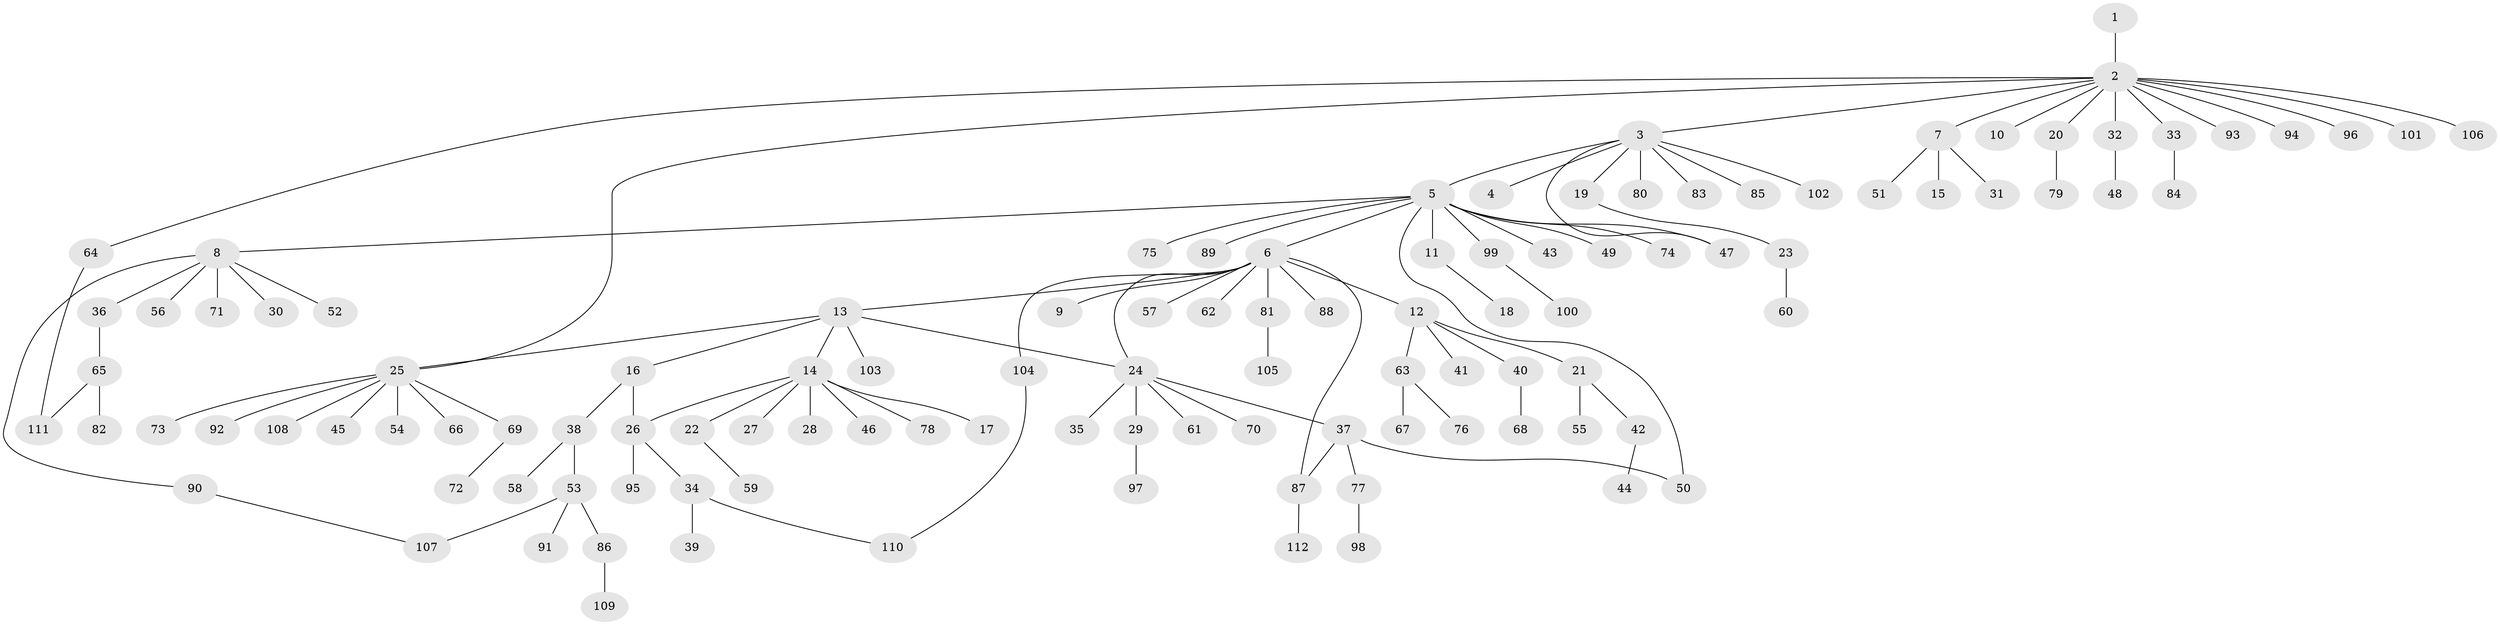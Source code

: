 // coarse degree distribution, {1: 0.6607142857142857, 14: 0.03571428571428571, 8: 0.03571428571428571, 7: 0.017857142857142856, 5: 0.017857142857142856, 2: 0.17857142857142858, 4: 0.03571428571428571, 3: 0.017857142857142856}
// Generated by graph-tools (version 1.1) at 2025/18/03/04/25 18:18:06]
// undirected, 112 vertices, 120 edges
graph export_dot {
graph [start="1"]
  node [color=gray90,style=filled];
  1;
  2;
  3;
  4;
  5;
  6;
  7;
  8;
  9;
  10;
  11;
  12;
  13;
  14;
  15;
  16;
  17;
  18;
  19;
  20;
  21;
  22;
  23;
  24;
  25;
  26;
  27;
  28;
  29;
  30;
  31;
  32;
  33;
  34;
  35;
  36;
  37;
  38;
  39;
  40;
  41;
  42;
  43;
  44;
  45;
  46;
  47;
  48;
  49;
  50;
  51;
  52;
  53;
  54;
  55;
  56;
  57;
  58;
  59;
  60;
  61;
  62;
  63;
  64;
  65;
  66;
  67;
  68;
  69;
  70;
  71;
  72;
  73;
  74;
  75;
  76;
  77;
  78;
  79;
  80;
  81;
  82;
  83;
  84;
  85;
  86;
  87;
  88;
  89;
  90;
  91;
  92;
  93;
  94;
  95;
  96;
  97;
  98;
  99;
  100;
  101;
  102;
  103;
  104;
  105;
  106;
  107;
  108;
  109;
  110;
  111;
  112;
  1 -- 2;
  2 -- 3;
  2 -- 7;
  2 -- 10;
  2 -- 20;
  2 -- 25;
  2 -- 32;
  2 -- 33;
  2 -- 64;
  2 -- 93;
  2 -- 94;
  2 -- 96;
  2 -- 101;
  2 -- 106;
  3 -- 4;
  3 -- 5;
  3 -- 19;
  3 -- 47;
  3 -- 80;
  3 -- 83;
  3 -- 85;
  3 -- 102;
  5 -- 6;
  5 -- 8;
  5 -- 11;
  5 -- 43;
  5 -- 47;
  5 -- 49;
  5 -- 50;
  5 -- 74;
  5 -- 75;
  5 -- 89;
  5 -- 99;
  6 -- 9;
  6 -- 12;
  6 -- 13;
  6 -- 24;
  6 -- 57;
  6 -- 62;
  6 -- 81;
  6 -- 87;
  6 -- 88;
  6 -- 104;
  7 -- 15;
  7 -- 31;
  7 -- 51;
  8 -- 30;
  8 -- 36;
  8 -- 52;
  8 -- 56;
  8 -- 71;
  8 -- 90;
  11 -- 18;
  12 -- 21;
  12 -- 40;
  12 -- 41;
  12 -- 63;
  13 -- 14;
  13 -- 16;
  13 -- 24;
  13 -- 25;
  13 -- 103;
  14 -- 17;
  14 -- 22;
  14 -- 26;
  14 -- 27;
  14 -- 28;
  14 -- 46;
  14 -- 78;
  16 -- 26;
  16 -- 38;
  19 -- 23;
  20 -- 79;
  21 -- 42;
  21 -- 55;
  22 -- 59;
  23 -- 60;
  24 -- 29;
  24 -- 35;
  24 -- 37;
  24 -- 61;
  24 -- 70;
  25 -- 45;
  25 -- 54;
  25 -- 66;
  25 -- 69;
  25 -- 73;
  25 -- 92;
  25 -- 108;
  26 -- 34;
  26 -- 95;
  29 -- 97;
  32 -- 48;
  33 -- 84;
  34 -- 39;
  34 -- 110;
  36 -- 65;
  37 -- 50;
  37 -- 77;
  37 -- 87;
  38 -- 53;
  38 -- 58;
  40 -- 68;
  42 -- 44;
  53 -- 86;
  53 -- 91;
  53 -- 107;
  63 -- 67;
  63 -- 76;
  64 -- 111;
  65 -- 82;
  65 -- 111;
  69 -- 72;
  77 -- 98;
  81 -- 105;
  86 -- 109;
  87 -- 112;
  90 -- 107;
  99 -- 100;
  104 -- 110;
}
